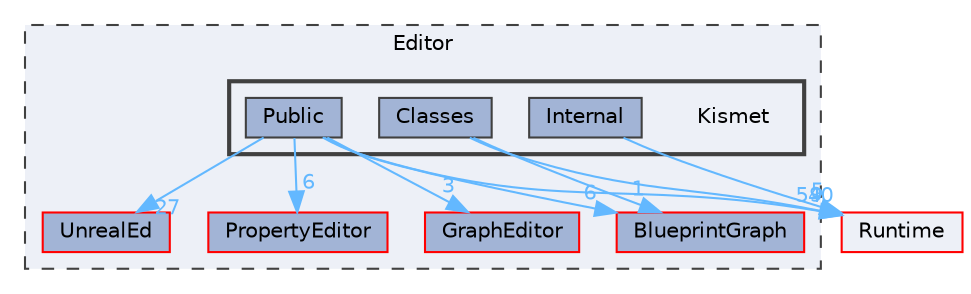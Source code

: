 digraph "Kismet"
{
 // INTERACTIVE_SVG=YES
 // LATEX_PDF_SIZE
  bgcolor="transparent";
  edge [fontname=Helvetica,fontsize=10,labelfontname=Helvetica,labelfontsize=10];
  node [fontname=Helvetica,fontsize=10,shape=box,height=0.2,width=0.4];
  compound=true
  subgraph clusterdir_b26507eead720464ba2ac6bbc6dcec5f {
    graph [ bgcolor="#edf0f7", pencolor="grey25", label="Editor", fontname=Helvetica,fontsize=10 style="filled,dashed", URL="dir_b26507eead720464ba2ac6bbc6dcec5f.html",tooltip=""]
  dir_6f9ff4717e5c801c32ad76358bc5c18a [label="BlueprintGraph", fillcolor="#a2b4d6", color="red", style="filled", URL="dir_6f9ff4717e5c801c32ad76358bc5c18a.html",tooltip=""];
  dir_d6dfe71a46de762e5d5df277eaa495c7 [label="UnrealEd", fillcolor="#a2b4d6", color="red", style="filled", URL="dir_d6dfe71a46de762e5d5df277eaa495c7.html",tooltip=""];
  dir_d1fe7a7be36f79b0b0b08c66e8a279df [label="PropertyEditor", fillcolor="#a2b4d6", color="red", style="filled", URL="dir_d1fe7a7be36f79b0b0b08c66e8a279df.html",tooltip=""];
  dir_ff23abaac86ae0f5bb44f55bc2325045 [label="GraphEditor", fillcolor="#a2b4d6", color="red", style="filled", URL="dir_ff23abaac86ae0f5bb44f55bc2325045.html",tooltip=""];
  subgraph clusterdir_7e4ab89c7afb961388411a3a76513ebc {
    graph [ bgcolor="#edf0f7", pencolor="grey25", label="", fontname=Helvetica,fontsize=10 style="filled,bold", URL="dir_7e4ab89c7afb961388411a3a76513ebc.html",tooltip=""]
    dir_7e4ab89c7afb961388411a3a76513ebc [shape=plaintext, label="Kismet"];
  dir_d7b46bb8e59a237664e1f99eb8b095b6 [label="Classes", fillcolor="#a2b4d6", color="grey25", style="filled", URL="dir_d7b46bb8e59a237664e1f99eb8b095b6.html",tooltip=""];
  dir_ebf67a10b86c6878f3748e0350738c80 [label="Internal", fillcolor="#a2b4d6", color="grey25", style="filled", URL="dir_ebf67a10b86c6878f3748e0350738c80.html",tooltip=""];
  dir_d9e134d0d04dde463f57599c26c0f25a [label="Public", fillcolor="#a2b4d6", color="grey25", style="filled", URL="dir_d9e134d0d04dde463f57599c26c0f25a.html",tooltip=""];
  }
  }
  dir_7536b172fbd480bfd146a1b1acd6856b [label="Runtime", fillcolor="#edf0f7", color="red", style="filled", URL="dir_7536b172fbd480bfd146a1b1acd6856b.html",tooltip=""];
  dir_d7b46bb8e59a237664e1f99eb8b095b6->dir_6f9ff4717e5c801c32ad76358bc5c18a [headlabel="1", labeldistance=1.5 headhref="dir_000189_000103.html" href="dir_000189_000103.html" color="steelblue1" fontcolor="steelblue1"];
  dir_d7b46bb8e59a237664e1f99eb8b095b6->dir_7536b172fbd480bfd146a1b1acd6856b [headlabel="9", labeldistance=1.5 headhref="dir_000189_000984.html" href="dir_000189_000984.html" color="steelblue1" fontcolor="steelblue1"];
  dir_ebf67a10b86c6878f3748e0350738c80->dir_7536b172fbd480bfd146a1b1acd6856b [headlabel="5", labeldistance=1.5 headhref="dir_000519_000984.html" href="dir_000519_000984.html" color="steelblue1" fontcolor="steelblue1"];
  dir_d9e134d0d04dde463f57599c26c0f25a->dir_6f9ff4717e5c801c32ad76358bc5c18a [headlabel="6", labeldistance=1.5 headhref="dir_000923_000103.html" href="dir_000923_000103.html" color="steelblue1" fontcolor="steelblue1"];
  dir_d9e134d0d04dde463f57599c26c0f25a->dir_7536b172fbd480bfd146a1b1acd6856b [headlabel="540", labeldistance=1.5 headhref="dir_000923_000984.html" href="dir_000923_000984.html" color="steelblue1" fontcolor="steelblue1"];
  dir_d9e134d0d04dde463f57599c26c0f25a->dir_d1fe7a7be36f79b0b0b08c66e8a279df [headlabel="6", labeldistance=1.5 headhref="dir_000923_000781.html" href="dir_000923_000781.html" color="steelblue1" fontcolor="steelblue1"];
  dir_d9e134d0d04dde463f57599c26c0f25a->dir_d6dfe71a46de762e5d5df277eaa495c7 [headlabel="27", labeldistance=1.5 headhref="dir_000923_001226.html" href="dir_000923_001226.html" color="steelblue1" fontcolor="steelblue1"];
  dir_d9e134d0d04dde463f57599c26c0f25a->dir_ff23abaac86ae0f5bb44f55bc2325045 [headlabel="3", labeldistance=1.5 headhref="dir_000923_000455.html" href="dir_000923_000455.html" color="steelblue1" fontcolor="steelblue1"];
}
